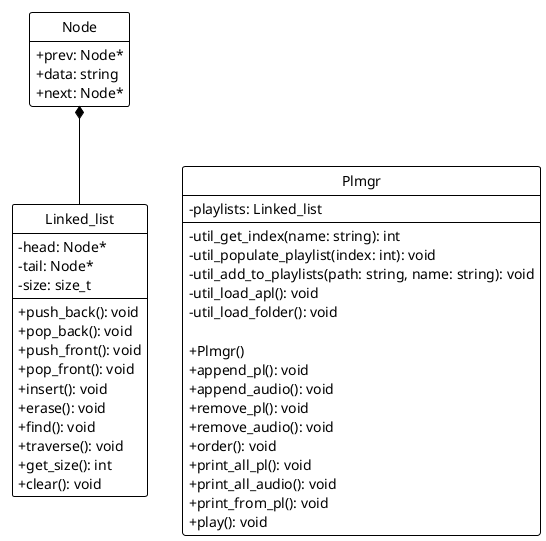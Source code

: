 @startuml
!theme plain
skinparam classAttributeIconSize 0
struct Node{
    +prev: Node*
    +data: string
    +next: Node*
}
hide Node methods
hide Node circle

class Linked_list{
    -head: Node*
    -tail: Node*
    -size: size_t

    +push_back(): void
    +pop_back(): void
    +push_front(): void
    +pop_front(): void
    +insert(): void
    +erase(): void
    +find(): void
    +traverse(): void
    +get_size(): int
    +clear(): void
}
hide Linked_list circle

class Plmgr{
    -playlists: Linked_list
    -util_get_index(name: string): int
    -util_populate_playlist(index: int): void
    -util_add_to_playlists(path: string, name: string): void
    -util_load_apl(): void
    -util_load_folder(): void

    +Plmgr()
    +append_pl(): void
    +append_audio(): void
    +remove_pl(): void
    +remove_audio(): void
    +order(): void
    +print_all_pl(): void
    +print_all_audio(): void
    +print_from_pl(): void
    +play(): void
}
hide Plmgr circle

Linked_list -up-* Node
Linked_list -[hidden]right-> Plmgr
@enduml